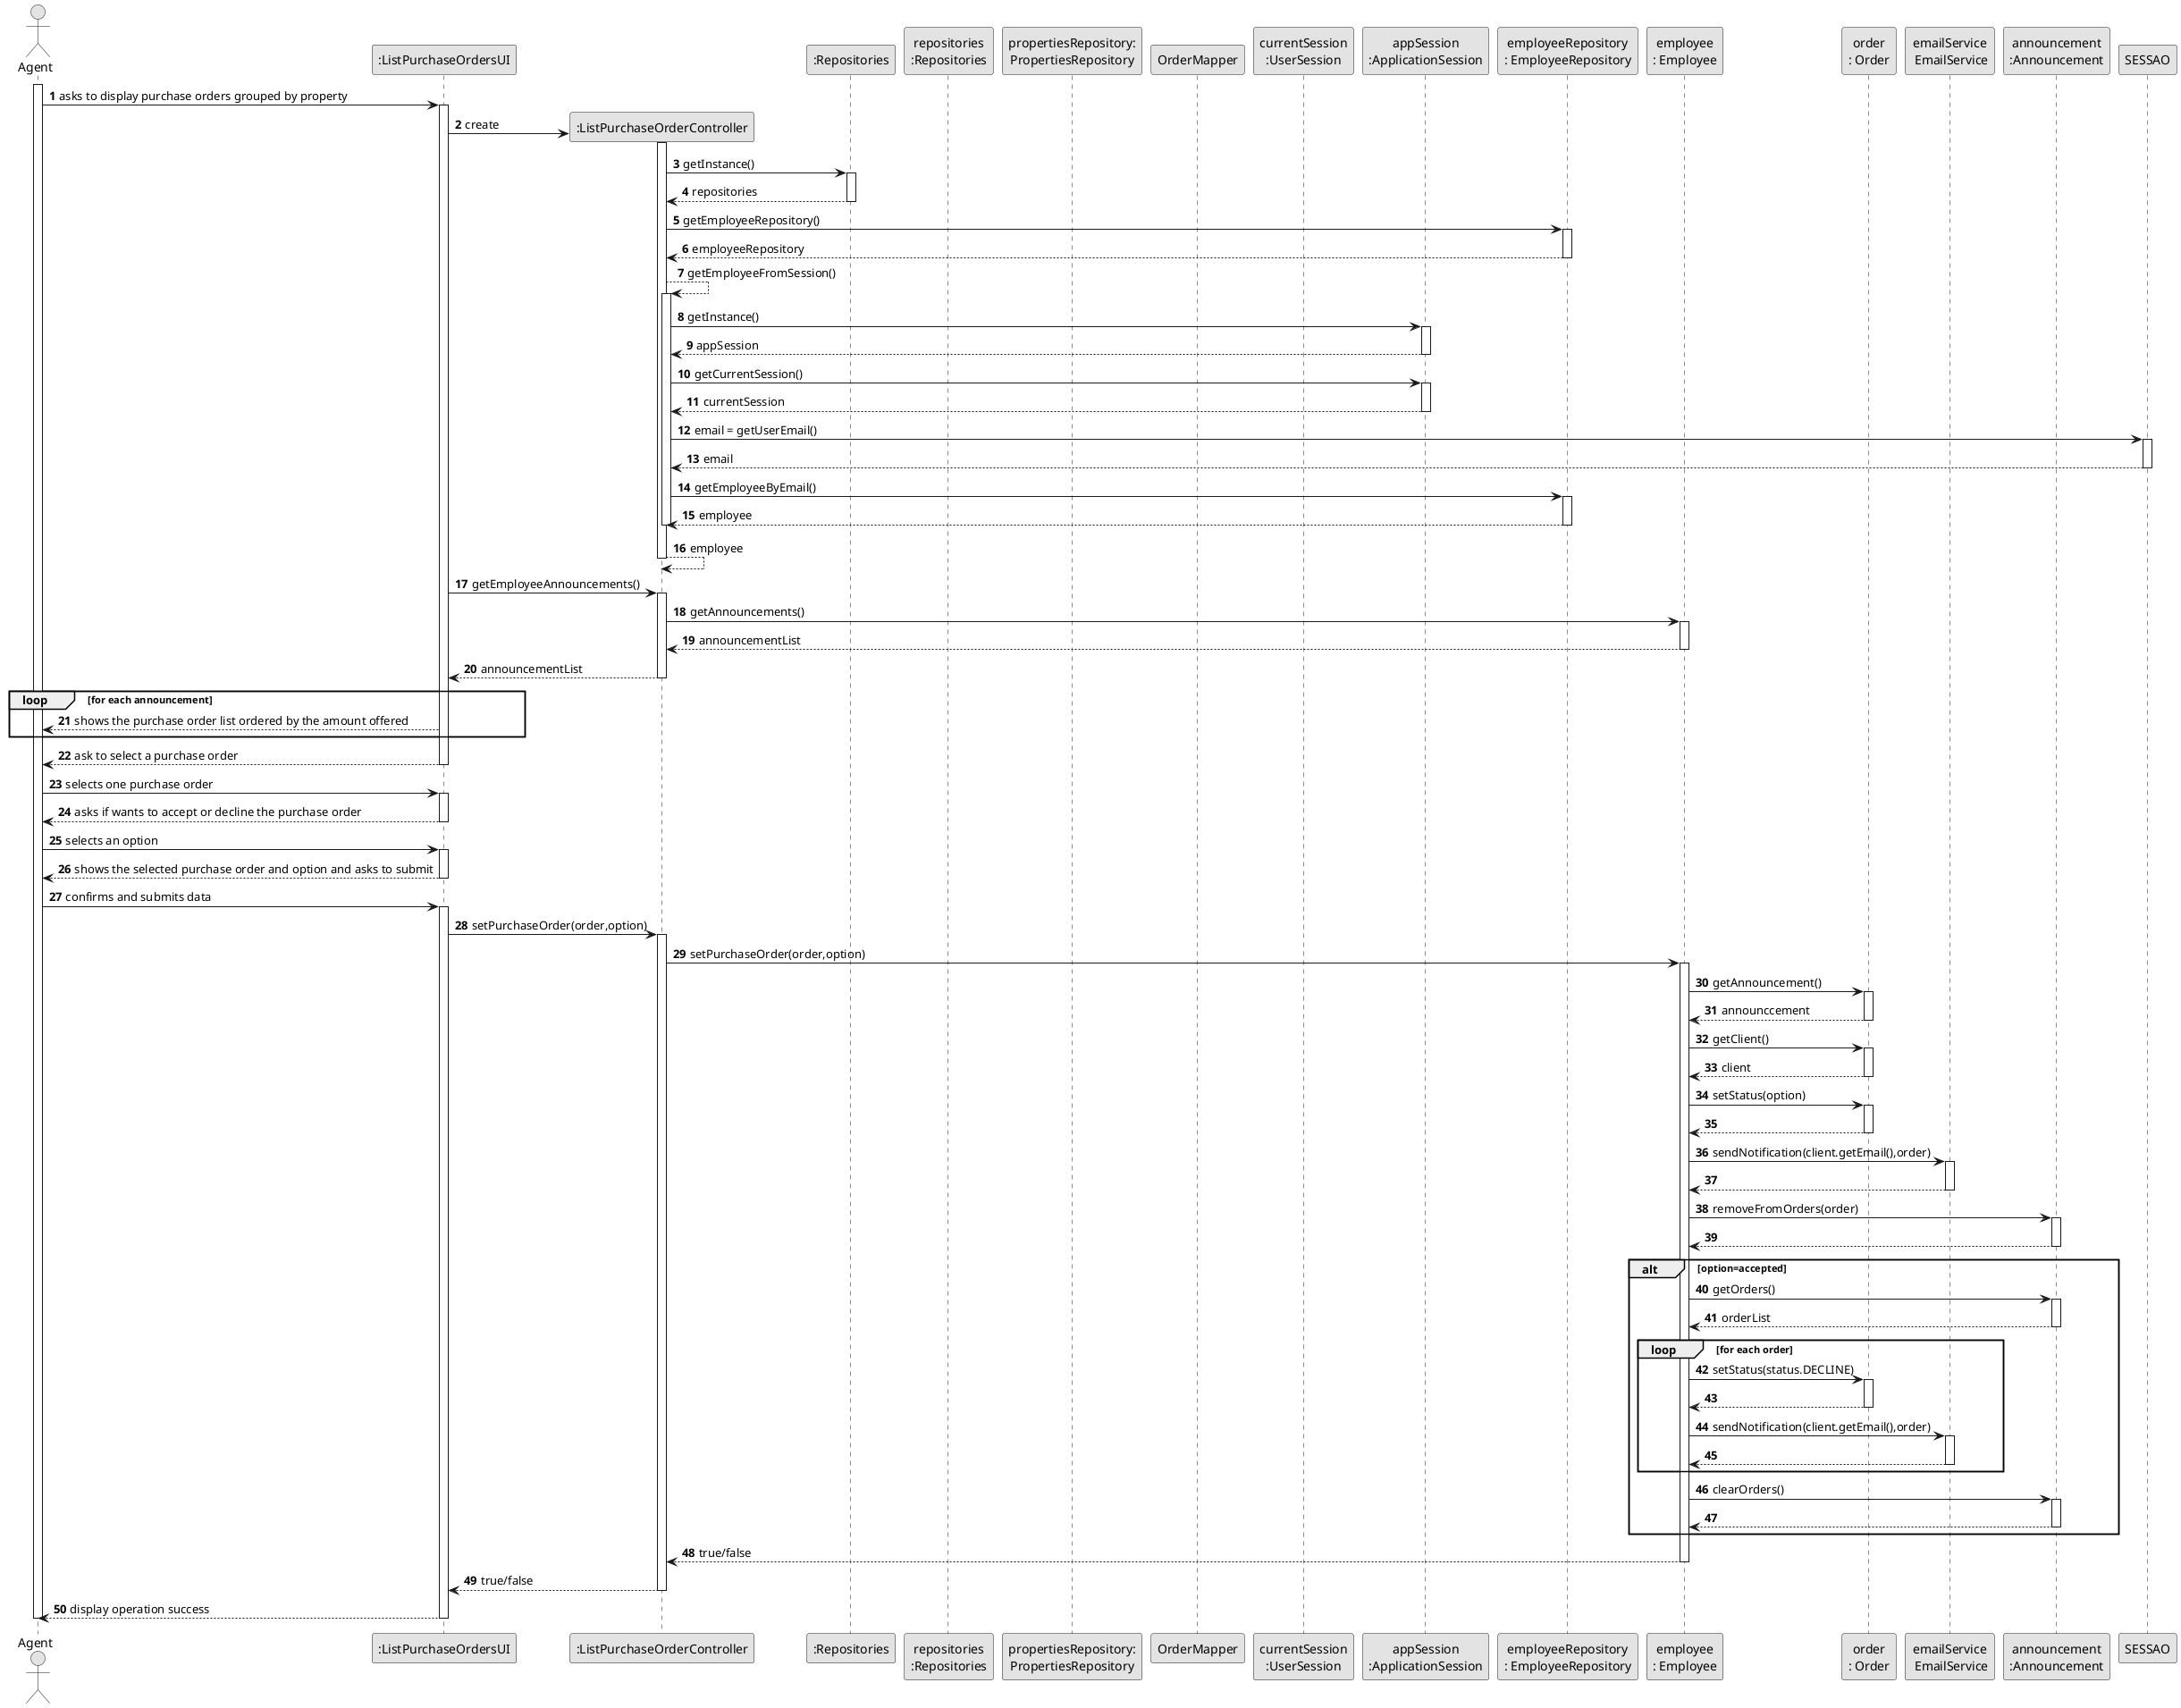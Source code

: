 @startuml
skinparam monochrome true
skinparam packageStyle rectangle
skinparam shadowing false

autonumber

'hide footbox
actor "Agent" as AGENT
participant ":ListPurchaseOrdersUI" as UI
participant ":ListPurchaseOrderController" as CTRL
participant ":Repositories" as RepositorySingleton
participant "repositories\n:Repositories" as PLAT
participant "propertiesRepository:\nPropertiesRepository" as PropertiesRepository
participant "OrderMapper" as OM
participant "currentSession\n:UserSession" as US
participant "appSession\n:ApplicationSession" as APP
participant "employeeRepository\n: EmployeeRepository" as EMPREP
participant "employee\n: Employee" as EMP
participant "order\n: Order" as ORD
participant "emailService\n EmailService" as EMSER
participant "announcement\n:Announcement" as ANNOUNCEMENT

activate AGENT

    AGENT -> UI : asks to display purchase orders grouped by property
    activate UI

        UI -> CTRL** : create
        activate CTRL

            CTRL -> RepositorySingleton : getInstance()
            activate RepositorySingleton

                RepositorySingleton --> CTRL : repositories
            deactivate RepositorySingleton

            CTRL->EMPREP: getEmployeeRepository()
            activate EMPREP

                EMPREP -->CTRL: employeeRepository
            deactivate EMPREP

            CTRL-->CTRL: getEmployeeFromSession()
            activate CTRL

                CTRL->APP: getInstance()
                activate APP

                    APP --> CTRL: appSession
                deactivate APP

                CTRL -> APP: getCurrentSession()
                activate APP

                    APP --> CTRL: currentSession
                deactivate APP

                CTRL -> SESSAO: email = getUserEmail()
                activate SESSAO

                    SESSAO --> CTRL: email
                deactivate SESSAO

                CTRL-> EMPREP: getEmployeeByEmail()
                activate EMPREP

                    EMPREP-->CTRL: employee
                deactivate EMPREP
            deactivate CTRL

            CTRL-->CTRL: employee
        deactivate CTRL

        UI -> CTRL : getEmployeeAnnouncements()
        activate CTRL

            CTRL -> EMP : getAnnouncements()
            activate EMP

               EMP --> CTRL : announcementList
            deactivate EMP

            CTRL --> UI : announcementList
        deactivate CTRL

        loop for each announcement

            UI --> AGENT : shows the purchase order list ordered by the amount offered
        end

        UI --> AGENT : ask to select a purchase order
    deactivate UI

    AGENT->UI : selects one purchase order
    activate UI

        UI-->AGENT: asks if wants to accept or decline the purchase order
    deactivate UI

    AGENT->UI: selects an option
    activate UI

        UI-->AGENT: shows the selected purchase order and option and asks to submit
    deactivate UI

    AGENT->UI: confirms and submits data
    activate UI

        UI->CTRL: setPurchaseOrder(order,option)
        activate CTRL

            CTRL->EMP: setPurchaseOrder(order,option)
            activate EMP

                EMP->ORD: getAnnouncement()
                activate ORD

                    ORD-->EMP: announccement
                deactivate ORD

                EMP->ORD: getClient()
                activate ORD

                    ORD-->EMP: client
                deactivate ORD

                EMP->ORD: setStatus(option)
                activate ORD

                    ORD-->EMP
                deactivate ORD

                EMP->EMSER: sendNotification(client.getEmail(),order)
                activate EMSER

                    EMSER-->EMP
                deactivate EMSER

                EMP->ANNOUNCEMENT: removeFromOrders(order)
                activate ANNOUNCEMENT

                    ANNOUNCEMENT-->EMP
                deactivate ANNOUNCEMENT


                alt option=accepted

                    EMP->ANNOUNCEMENT: getOrders()
                    activate ANNOUNCEMENT

                        ANNOUNCEMENT-->EMP: orderList
                    deactivate ANNOUNCEMENT

                    loop for each order

                        EMP->ORD: setStatus(status.DECLINE)
                        activate ORD

                            ORD-->EMP
                        deactivate ORD

                        EMP->EMSER: sendNotification(client.getEmail(),order)
                        activate EMSER

                            EMSER-->EMP
                        deactivate EMSER
                    end

                    EMP->ANNOUNCEMENT: clearOrders()
                    activate ANNOUNCEMENT

                        ANNOUNCEMENT-->EMP
                    deactivate ANNOUNCEMENT
                end

                EMP-->CTRL: true/false
            deactivate EMP

            CTRL-->UI: true/false
        deactivate CTRL

        UI-->AGENT: display operation success
    deactivate UI
deactivate AGENT

@enduml